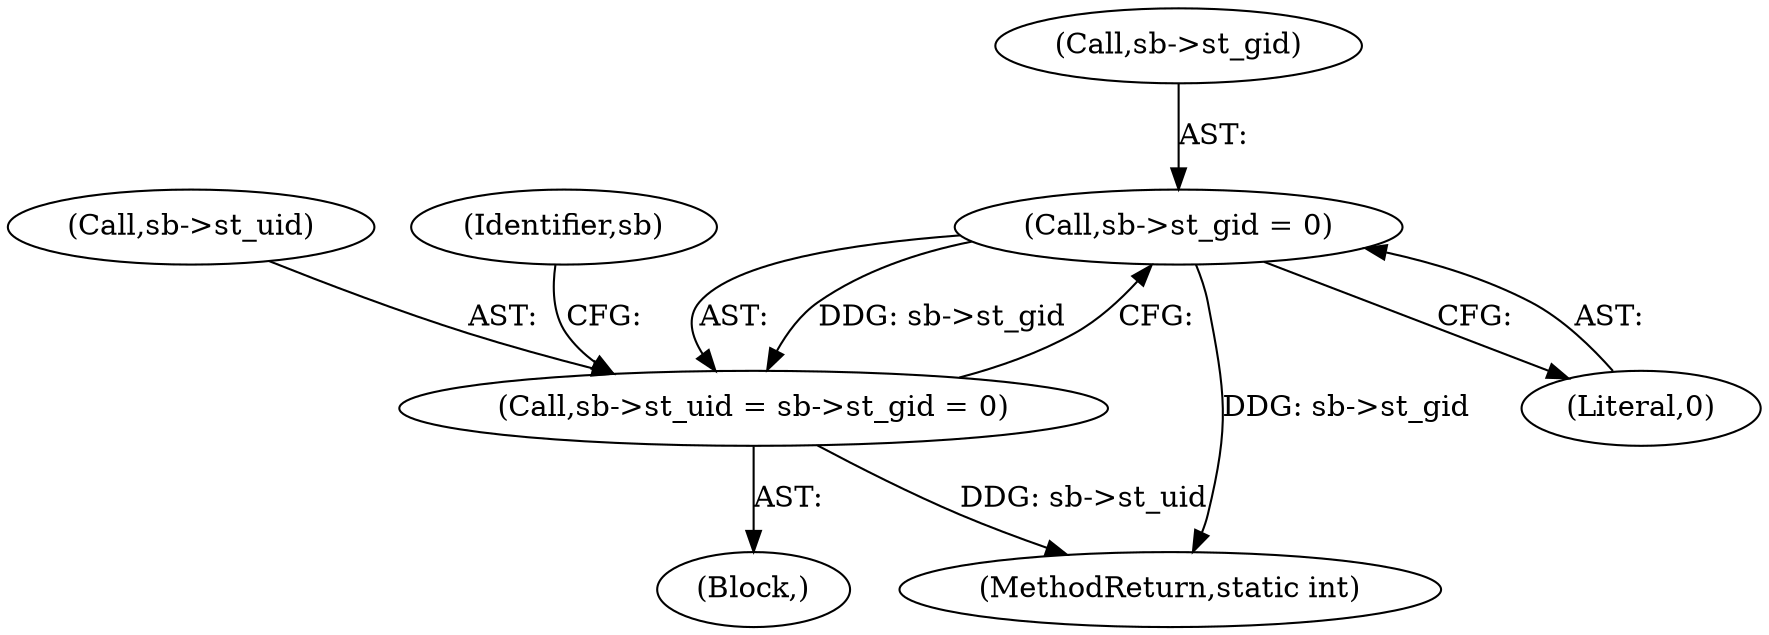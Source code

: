 digraph "0_lxcfs_a8b6c3e0537e90fba3c55910fd1b7229d54a60a7_0@pointer" {
"1000161" [label="(Call,sb->st_gid = 0)"];
"1000157" [label="(Call,sb->st_uid = sb->st_gid = 0)"];
"1000157" [label="(Call,sb->st_uid = sb->st_gid = 0)"];
"1000106" [label="(Block,)"];
"1000162" [label="(Call,sb->st_gid)"];
"1000457" [label="(MethodReturn,static int)"];
"1000165" [label="(Literal,0)"];
"1000158" [label="(Call,sb->st_uid)"];
"1000168" [label="(Identifier,sb)"];
"1000161" [label="(Call,sb->st_gid = 0)"];
"1000161" -> "1000157"  [label="AST: "];
"1000161" -> "1000165"  [label="CFG: "];
"1000162" -> "1000161"  [label="AST: "];
"1000165" -> "1000161"  [label="AST: "];
"1000157" -> "1000161"  [label="CFG: "];
"1000161" -> "1000457"  [label="DDG: sb->st_gid"];
"1000161" -> "1000157"  [label="DDG: sb->st_gid"];
"1000157" -> "1000106"  [label="AST: "];
"1000158" -> "1000157"  [label="AST: "];
"1000168" -> "1000157"  [label="CFG: "];
"1000157" -> "1000457"  [label="DDG: sb->st_uid"];
}
